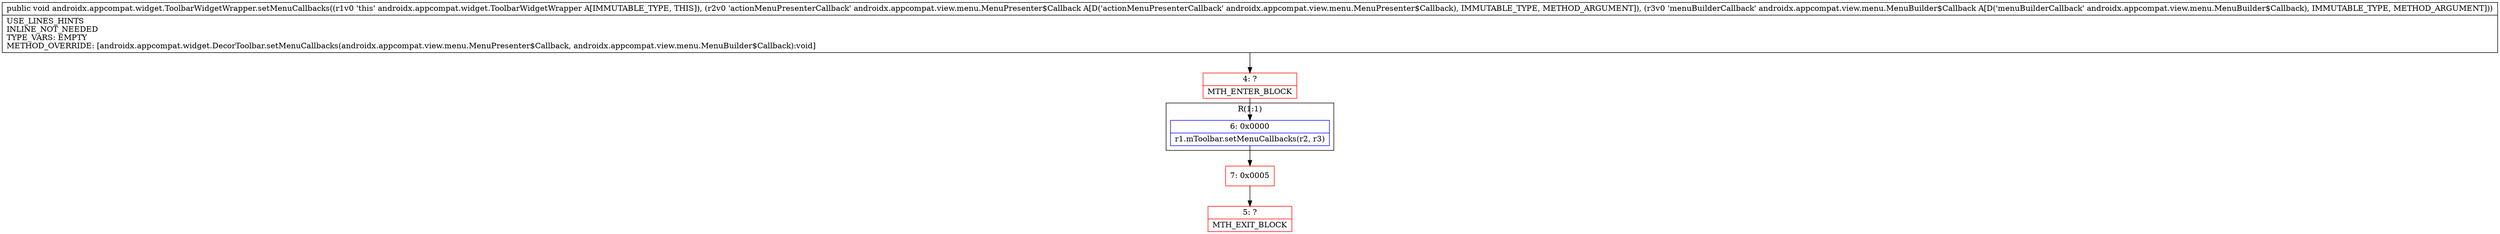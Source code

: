 digraph "CFG forandroidx.appcompat.widget.ToolbarWidgetWrapper.setMenuCallbacks(Landroidx\/appcompat\/view\/menu\/MenuPresenter$Callback;Landroidx\/appcompat\/view\/menu\/MenuBuilder$Callback;)V" {
subgraph cluster_Region_811500967 {
label = "R(1:1)";
node [shape=record,color=blue];
Node_6 [shape=record,label="{6\:\ 0x0000|r1.mToolbar.setMenuCallbacks(r2, r3)\l}"];
}
Node_4 [shape=record,color=red,label="{4\:\ ?|MTH_ENTER_BLOCK\l}"];
Node_7 [shape=record,color=red,label="{7\:\ 0x0005}"];
Node_5 [shape=record,color=red,label="{5\:\ ?|MTH_EXIT_BLOCK\l}"];
MethodNode[shape=record,label="{public void androidx.appcompat.widget.ToolbarWidgetWrapper.setMenuCallbacks((r1v0 'this' androidx.appcompat.widget.ToolbarWidgetWrapper A[IMMUTABLE_TYPE, THIS]), (r2v0 'actionMenuPresenterCallback' androidx.appcompat.view.menu.MenuPresenter$Callback A[D('actionMenuPresenterCallback' androidx.appcompat.view.menu.MenuPresenter$Callback), IMMUTABLE_TYPE, METHOD_ARGUMENT]), (r3v0 'menuBuilderCallback' androidx.appcompat.view.menu.MenuBuilder$Callback A[D('menuBuilderCallback' androidx.appcompat.view.menu.MenuBuilder$Callback), IMMUTABLE_TYPE, METHOD_ARGUMENT]))  | USE_LINES_HINTS\lINLINE_NOT_NEEDED\lTYPE_VARS: EMPTY\lMETHOD_OVERRIDE: [androidx.appcompat.widget.DecorToolbar.setMenuCallbacks(androidx.appcompat.view.menu.MenuPresenter$Callback, androidx.appcompat.view.menu.MenuBuilder$Callback):void]\l}"];
MethodNode -> Node_4;Node_6 -> Node_7;
Node_4 -> Node_6;
Node_7 -> Node_5;
}


